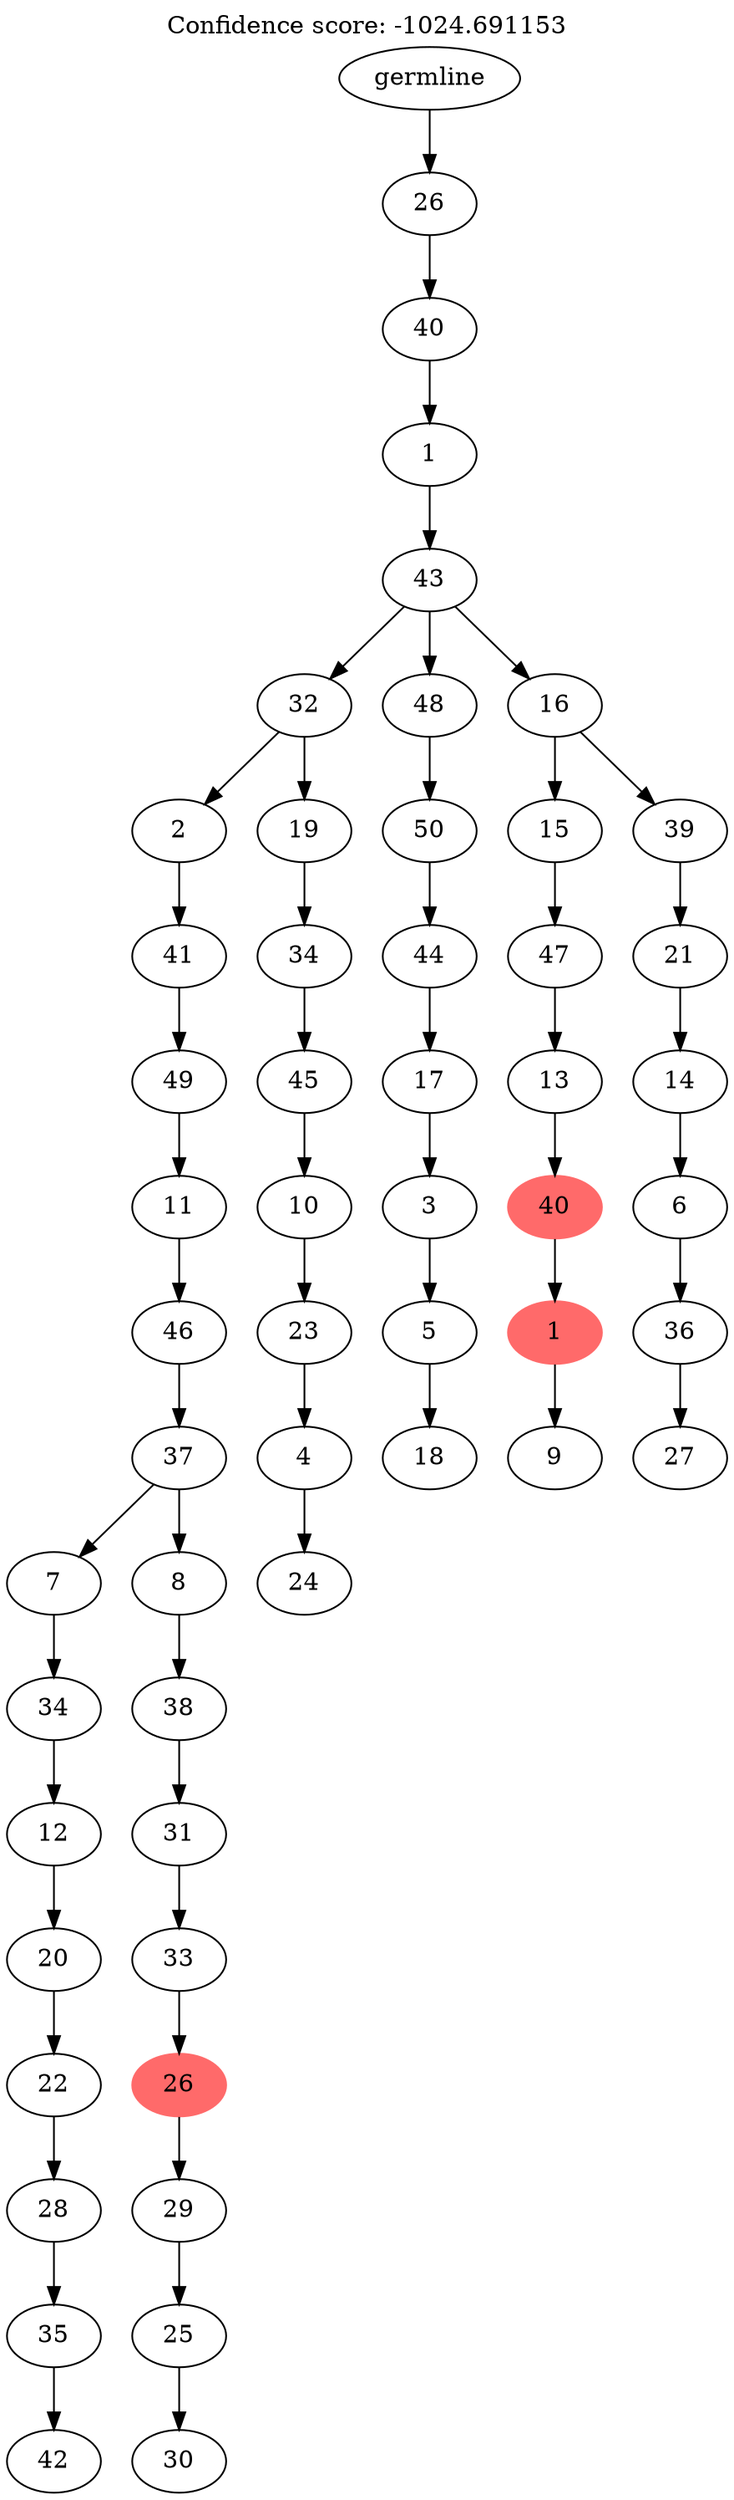 digraph g {
	"53" -> "54";
	"54" [label="42"];
	"52" -> "53";
	"53" [label="35"];
	"51" -> "52";
	"52" [label="28"];
	"50" -> "51";
	"51" [label="22"];
	"49" -> "50";
	"50" [label="20"];
	"48" -> "49";
	"49" [label="12"];
	"47" -> "48";
	"48" [label="34"];
	"45" -> "46";
	"46" [label="30"];
	"44" -> "45";
	"45" [label="25"];
	"43" -> "44";
	"44" [label="29"];
	"42" -> "43";
	"43" [color=indianred1, style=filled, label="26"];
	"41" -> "42";
	"42" [label="33"];
	"40" -> "41";
	"41" [label="31"];
	"39" -> "40";
	"40" [label="38"];
	"38" -> "39";
	"39" [label="8"];
	"38" -> "47";
	"47" [label="7"];
	"37" -> "38";
	"38" [label="37"];
	"36" -> "37";
	"37" [label="46"];
	"35" -> "36";
	"36" [label="11"];
	"34" -> "35";
	"35" [label="49"];
	"33" -> "34";
	"34" [label="41"];
	"31" -> "32";
	"32" [label="24"];
	"30" -> "31";
	"31" [label="4"];
	"29" -> "30";
	"30" [label="23"];
	"28" -> "29";
	"29" [label="10"];
	"27" -> "28";
	"28" [label="45"];
	"26" -> "27";
	"27" [label="34"];
	"25" -> "26";
	"26" [label="19"];
	"25" -> "33";
	"33" [label="2"];
	"23" -> "24";
	"24" [label="18"];
	"22" -> "23";
	"23" [label="5"];
	"21" -> "22";
	"22" [label="3"];
	"20" -> "21";
	"21" [label="17"];
	"19" -> "20";
	"20" [label="44"];
	"18" -> "19";
	"19" [label="50"];
	"16" -> "17";
	"17" [label="9"];
	"15" -> "16";
	"16" [color=indianred1, style=filled, label="1"];
	"14" -> "15";
	"15" [color=indianred1, style=filled, label="40"];
	"13" -> "14";
	"14" [label="13"];
	"12" -> "13";
	"13" [label="47"];
	"10" -> "11";
	"11" [label="27"];
	"9" -> "10";
	"10" [label="36"];
	"8" -> "9";
	"9" [label="6"];
	"7" -> "8";
	"8" [label="14"];
	"6" -> "7";
	"7" [label="21"];
	"5" -> "6";
	"6" [label="39"];
	"5" -> "12";
	"12" [label="15"];
	"4" -> "5";
	"5" [label="16"];
	"4" -> "18";
	"18" [label="48"];
	"4" -> "25";
	"25" [label="32"];
	"3" -> "4";
	"4" [label="43"];
	"2" -> "3";
	"3" [label="1"];
	"1" -> "2";
	"2" [label="40"];
	"0" -> "1";
	"1" [label="26"];
	"0" [label="germline"];
	labelloc="t";
	label="Confidence score: -1024.691153";
}
